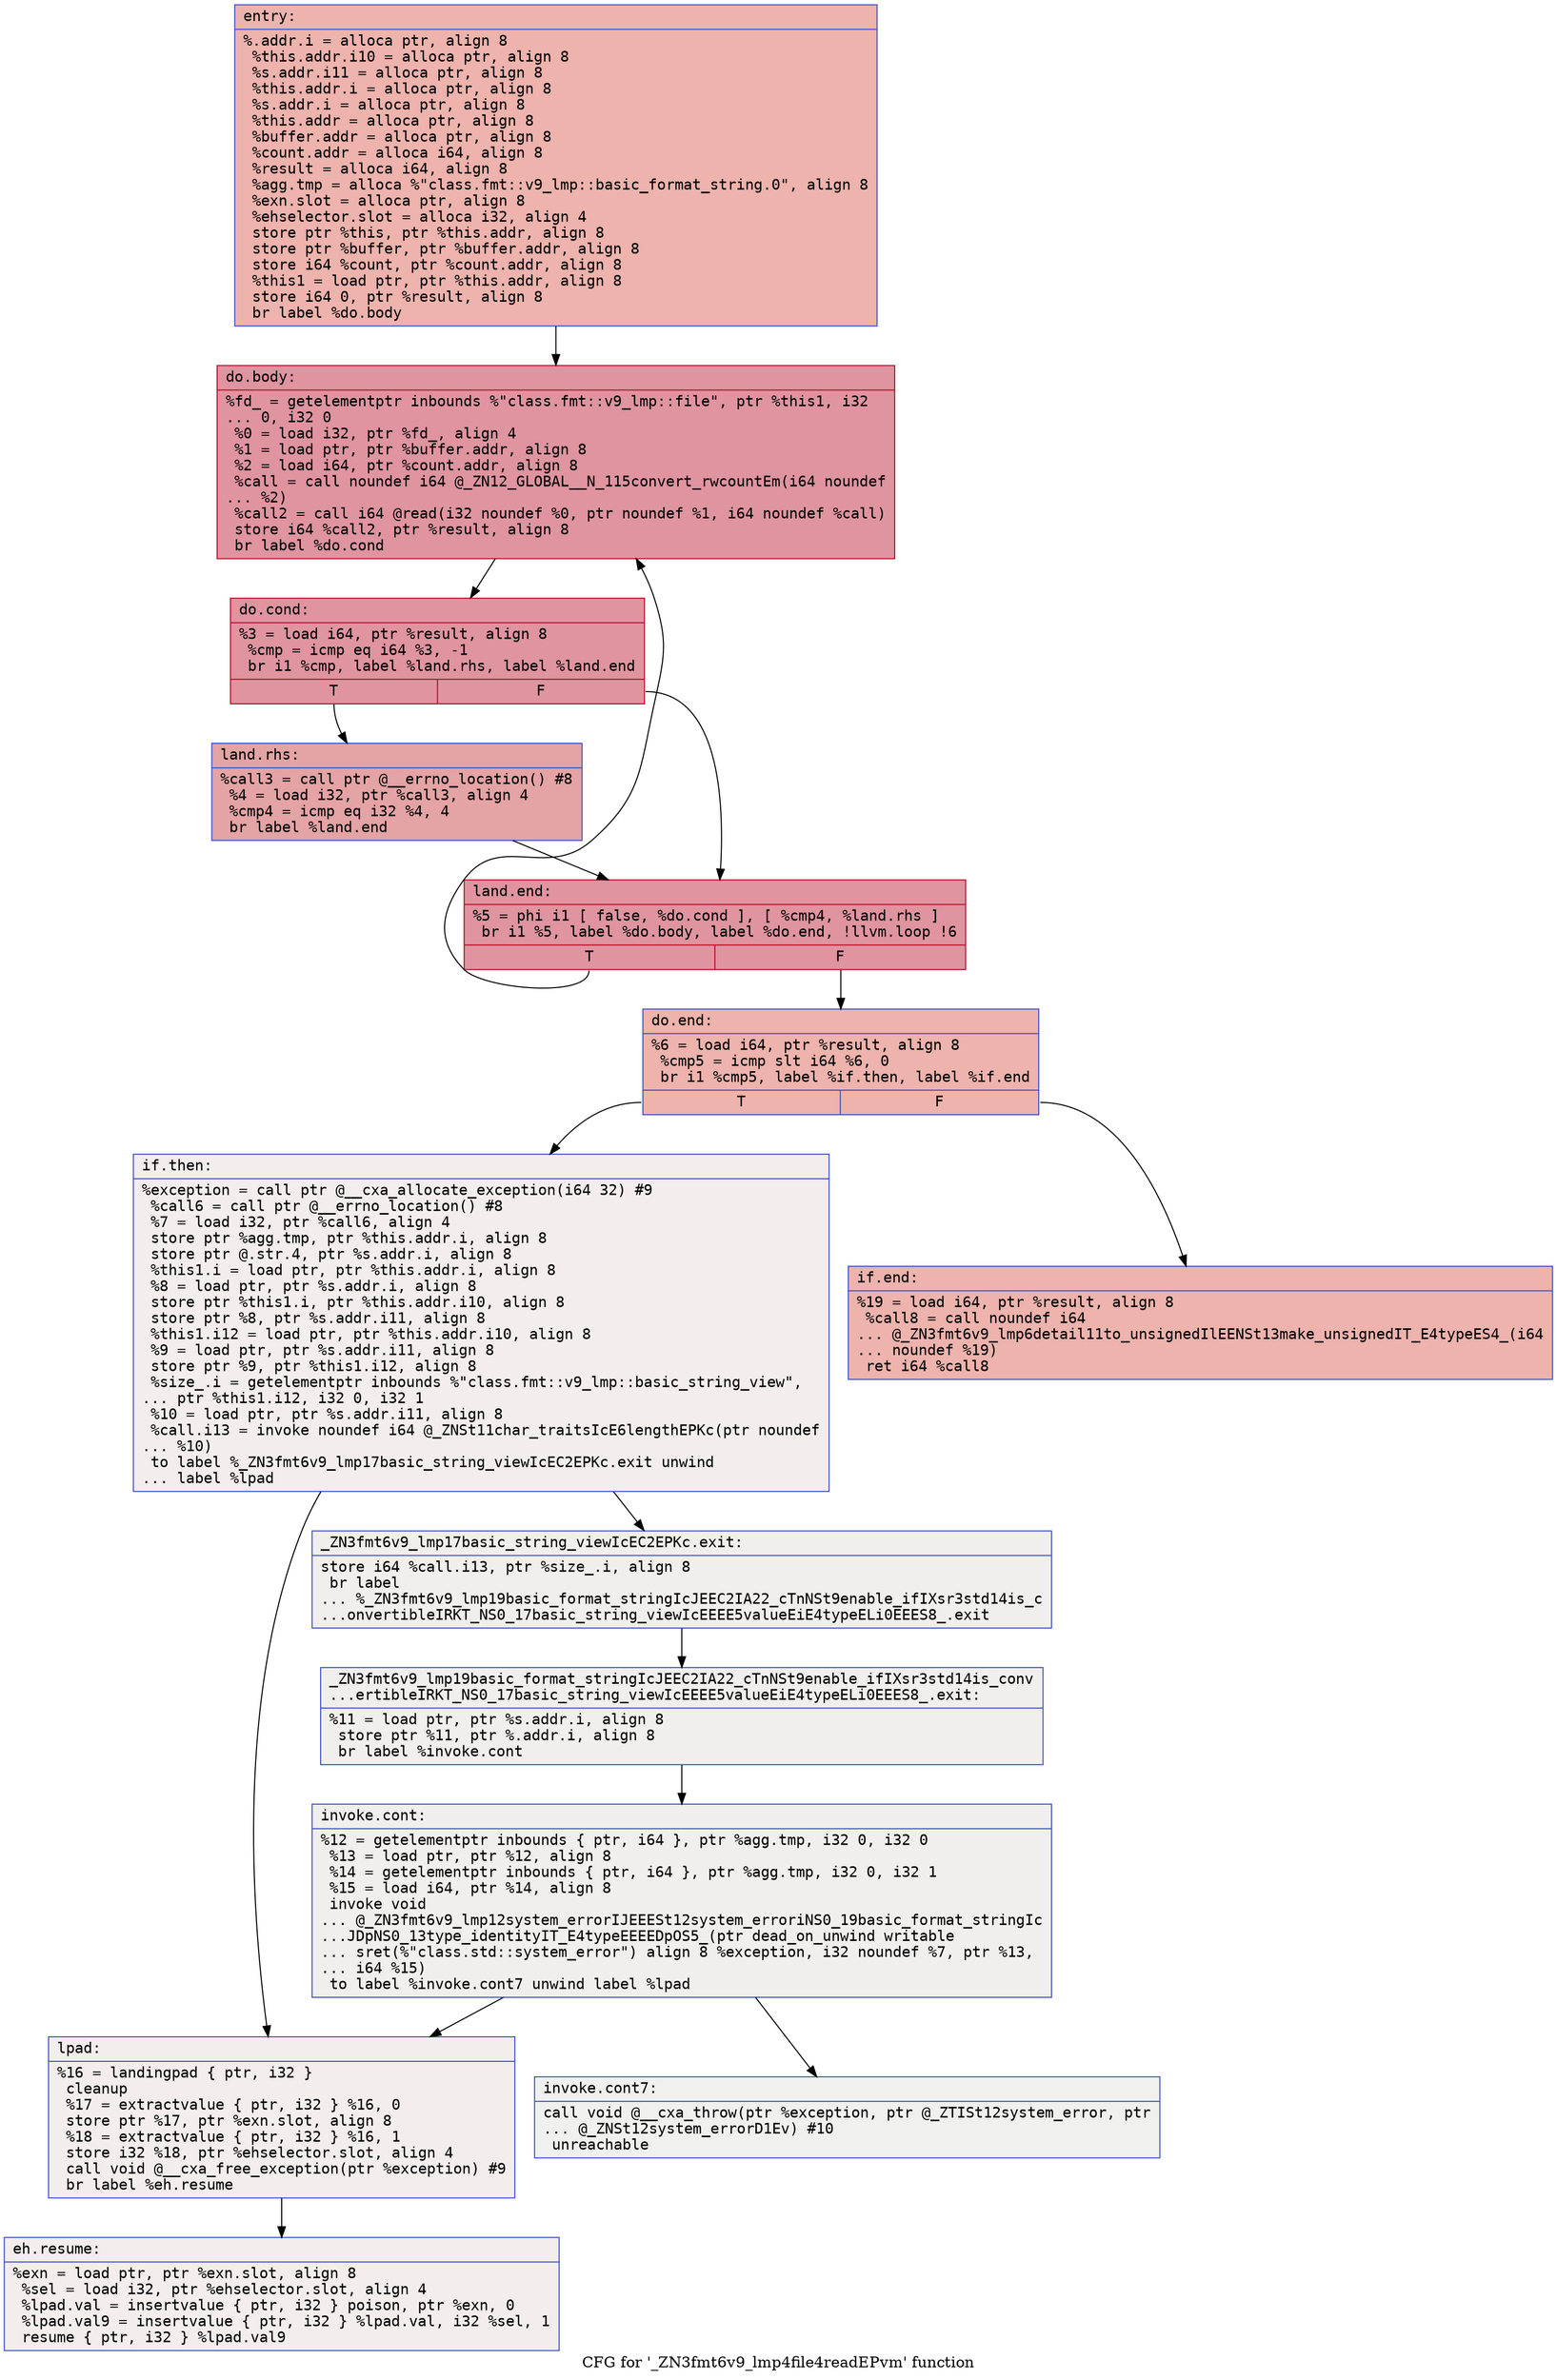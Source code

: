 digraph "CFG for '_ZN3fmt6v9_lmp4file4readEPvm' function" {
	label="CFG for '_ZN3fmt6v9_lmp4file4readEPvm' function";

	Node0x55957a4841f0 [shape=record,color="#3d50c3ff", style=filled, fillcolor="#d6524470" fontname="Courier",label="{entry:\l|  %.addr.i = alloca ptr, align 8\l  %this.addr.i10 = alloca ptr, align 8\l  %s.addr.i11 = alloca ptr, align 8\l  %this.addr.i = alloca ptr, align 8\l  %s.addr.i = alloca ptr, align 8\l  %this.addr = alloca ptr, align 8\l  %buffer.addr = alloca ptr, align 8\l  %count.addr = alloca i64, align 8\l  %result = alloca i64, align 8\l  %agg.tmp = alloca %\"class.fmt::v9_lmp::basic_format_string.0\", align 8\l  %exn.slot = alloca ptr, align 8\l  %ehselector.slot = alloca i32, align 4\l  store ptr %this, ptr %this.addr, align 8\l  store ptr %buffer, ptr %buffer.addr, align 8\l  store i64 %count, ptr %count.addr, align 8\l  %this1 = load ptr, ptr %this.addr, align 8\l  store i64 0, ptr %result, align 8\l  br label %do.body\l}"];
	Node0x55957a4841f0 -> Node0x55957a49a6e0[tooltip="entry -> do.body\nProbability 100.00%" ];
	Node0x55957a49a6e0 [shape=record,color="#b70d28ff", style=filled, fillcolor="#b70d2870" fontname="Courier",label="{do.body:\l|  %fd_ = getelementptr inbounds %\"class.fmt::v9_lmp::file\", ptr %this1, i32\l... 0, i32 0\l  %0 = load i32, ptr %fd_, align 4\l  %1 = load ptr, ptr %buffer.addr, align 8\l  %2 = load i64, ptr %count.addr, align 8\l  %call = call noundef i64 @_ZN12_GLOBAL__N_115convert_rwcountEm(i64 noundef\l... %2)\l  %call2 = call i64 @read(i32 noundef %0, ptr noundef %1, i64 noundef %call)\l  store i64 %call2, ptr %result, align 8\l  br label %do.cond\l}"];
	Node0x55957a49a6e0 -> Node0x55957a49adc0[tooltip="do.body -> do.cond\nProbability 100.00%" ];
	Node0x55957a49adc0 [shape=record,color="#b70d28ff", style=filled, fillcolor="#b70d2870" fontname="Courier",label="{do.cond:\l|  %3 = load i64, ptr %result, align 8\l  %cmp = icmp eq i64 %3, -1\l  br i1 %cmp, label %land.rhs, label %land.end\l|{<s0>T|<s1>F}}"];
	Node0x55957a49adc0:s0 -> Node0x55957a49afb0[tooltip="do.cond -> land.rhs\nProbability 37.50%" ];
	Node0x55957a49adc0:s1 -> Node0x55957a49b030[tooltip="do.cond -> land.end\nProbability 62.50%" ];
	Node0x55957a49afb0 [shape=record,color="#3d50c3ff", style=filled, fillcolor="#c32e3170" fontname="Courier",label="{land.rhs:\l|  %call3 = call ptr @__errno_location() #8\l  %4 = load i32, ptr %call3, align 4\l  %cmp4 = icmp eq i32 %4, 4\l  br label %land.end\l}"];
	Node0x55957a49afb0 -> Node0x55957a49b030[tooltip="land.rhs -> land.end\nProbability 100.00%" ];
	Node0x55957a49b030 [shape=record,color="#b70d28ff", style=filled, fillcolor="#b70d2870" fontname="Courier",label="{land.end:\l|  %5 = phi i1 [ false, %do.cond ], [ %cmp4, %land.rhs ]\l  br i1 %5, label %do.body, label %do.end, !llvm.loop !6\l|{<s0>T|<s1>F}}"];
	Node0x55957a49b030:s0 -> Node0x55957a49a6e0[tooltip="land.end -> do.body\nProbability 96.88%" ];
	Node0x55957a49b030:s1 -> Node0x55957a49b660[tooltip="land.end -> do.end\nProbability 3.12%" ];
	Node0x55957a49b660 [shape=record,color="#3d50c3ff", style=filled, fillcolor="#d6524470" fontname="Courier",label="{do.end:\l|  %6 = load i64, ptr %result, align 8\l  %cmp5 = icmp slt i64 %6, 0\l  br i1 %cmp5, label %if.then, label %if.end\l|{<s0>T|<s1>F}}"];
	Node0x55957a49b660:s0 -> Node0x55957a49b9a0[tooltip="do.end -> if.then\nProbability 0.00%" ];
	Node0x55957a49b660:s1 -> Node0x55957a49ba10[tooltip="do.end -> if.end\nProbability 100.00%" ];
	Node0x55957a49b9a0 [shape=record,color="#3d50c3ff", style=filled, fillcolor="#e5d8d170" fontname="Courier",label="{if.then:\l|  %exception = call ptr @__cxa_allocate_exception(i64 32) #9\l  %call6 = call ptr @__errno_location() #8\l  %7 = load i32, ptr %call6, align 4\l  store ptr %agg.tmp, ptr %this.addr.i, align 8\l  store ptr @.str.4, ptr %s.addr.i, align 8\l  %this1.i = load ptr, ptr %this.addr.i, align 8\l  %8 = load ptr, ptr %s.addr.i, align 8\l  store ptr %this1.i, ptr %this.addr.i10, align 8\l  store ptr %8, ptr %s.addr.i11, align 8\l  %this1.i12 = load ptr, ptr %this.addr.i10, align 8\l  %9 = load ptr, ptr %s.addr.i11, align 8\l  store ptr %9, ptr %this1.i12, align 8\l  %size_.i = getelementptr inbounds %\"class.fmt::v9_lmp::basic_string_view\",\l... ptr %this1.i12, i32 0, i32 1\l  %10 = load ptr, ptr %s.addr.i11, align 8\l  %call.i13 = invoke noundef i64 @_ZNSt11char_traitsIcE6lengthEPKc(ptr noundef\l... %10)\l          to label %_ZN3fmt6v9_lmp17basic_string_viewIcEC2EPKc.exit unwind\l... label %lpad\l}"];
	Node0x55957a49b9a0 -> Node0x55957a49c570[tooltip="if.then -> _ZN3fmt6v9_lmp17basic_string_viewIcEC2EPKc.exit\nProbability 50.00%" ];
	Node0x55957a49b9a0 -> Node0x55957a49c650[tooltip="if.then -> lpad\nProbability 50.00%" ];
	Node0x55957a49c570 [shape=record,color="#3d50c3ff", style=filled, fillcolor="#e0dbd870" fontname="Courier",label="{_ZN3fmt6v9_lmp17basic_string_viewIcEC2EPKc.exit:\l|  store i64 %call.i13, ptr %size_.i, align 8\l  br label\l... %_ZN3fmt6v9_lmp19basic_format_stringIcJEEC2IA22_cTnNSt9enable_ifIXsr3std14is_c\l...onvertibleIRKT_NS0_17basic_string_viewIcEEEE5valueEiE4typeELi0EEES8_.exit\l}"];
	Node0x55957a49c570 -> Node0x55957a49ca20[tooltip="_ZN3fmt6v9_lmp17basic_string_viewIcEC2EPKc.exit -> _ZN3fmt6v9_lmp19basic_format_stringIcJEEC2IA22_cTnNSt9enable_ifIXsr3std14is_convertibleIRKT_NS0_17basic_string_viewIcEEEE5valueEiE4typeELi0EEES8_.exit\nProbability 100.00%" ];
	Node0x55957a49ca20 [shape=record,color="#3d50c3ff", style=filled, fillcolor="#e0dbd870" fontname="Courier",label="{_ZN3fmt6v9_lmp19basic_format_stringIcJEEC2IA22_cTnNSt9enable_ifIXsr3std14is_conv\l...ertibleIRKT_NS0_17basic_string_viewIcEEEE5valueEiE4typeELi0EEES8_.exit:\l|  %11 = load ptr, ptr %s.addr.i, align 8\l  store ptr %11, ptr %.addr.i, align 8\l  br label %invoke.cont\l}"];
	Node0x55957a49ca20 -> Node0x55957a49cd50[tooltip="_ZN3fmt6v9_lmp19basic_format_stringIcJEEC2IA22_cTnNSt9enable_ifIXsr3std14is_convertibleIRKT_NS0_17basic_string_viewIcEEEE5valueEiE4typeELi0EEES8_.exit -> invoke.cont\nProbability 100.00%" ];
	Node0x55957a49cd50 [shape=record,color="#3d50c3ff", style=filled, fillcolor="#e0dbd870" fontname="Courier",label="{invoke.cont:\l|  %12 = getelementptr inbounds \{ ptr, i64 \}, ptr %agg.tmp, i32 0, i32 0\l  %13 = load ptr, ptr %12, align 8\l  %14 = getelementptr inbounds \{ ptr, i64 \}, ptr %agg.tmp, i32 0, i32 1\l  %15 = load i64, ptr %14, align 8\l  invoke void\l... @_ZN3fmt6v9_lmp12system_errorIJEEESt12system_erroriNS0_19basic_format_stringIc\l...JDpNS0_13type_identityIT_E4typeEEEEDpOS5_(ptr dead_on_unwind writable\l... sret(%\"class.std::system_error\") align 8 %exception, i32 noundef %7, ptr %13,\l... i64 %15)\l          to label %invoke.cont7 unwind label %lpad\l}"];
	Node0x55957a49cd50 -> Node0x55957a49d110[tooltip="invoke.cont -> invoke.cont7\nProbability 50.00%" ];
	Node0x55957a49cd50 -> Node0x55957a49c650[tooltip="invoke.cont -> lpad\nProbability 50.00%" ];
	Node0x55957a49d110 [shape=record,color="#3d50c3ff", style=filled, fillcolor="#dedcdb70" fontname="Courier",label="{invoke.cont7:\l|  call void @__cxa_throw(ptr %exception, ptr @_ZTISt12system_error, ptr\l... @_ZNSt12system_errorD1Ev) #10\l  unreachable\l}"];
	Node0x55957a49c650 [shape=record,color="#3d50c3ff", style=filled, fillcolor="#e3d9d370" fontname="Courier",label="{lpad:\l|  %16 = landingpad \{ ptr, i32 \}\l          cleanup\l  %17 = extractvalue \{ ptr, i32 \} %16, 0\l  store ptr %17, ptr %exn.slot, align 8\l  %18 = extractvalue \{ ptr, i32 \} %16, 1\l  store i32 %18, ptr %ehselector.slot, align 4\l  call void @__cxa_free_exception(ptr %exception) #9\l  br label %eh.resume\l}"];
	Node0x55957a49c650 -> Node0x55957a49d7f0[tooltip="lpad -> eh.resume\nProbability 100.00%" ];
	Node0x55957a49ba10 [shape=record,color="#3d50c3ff", style=filled, fillcolor="#d6524470" fontname="Courier",label="{if.end:\l|  %19 = load i64, ptr %result, align 8\l  %call8 = call noundef i64\l... @_ZN3fmt6v9_lmp6detail11to_unsignedIlEENSt13make_unsignedIT_E4typeES4_(i64\l... noundef %19)\l  ret i64 %call8\l}"];
	Node0x55957a49d7f0 [shape=record,color="#3d50c3ff", style=filled, fillcolor="#e3d9d370" fontname="Courier",label="{eh.resume:\l|  %exn = load ptr, ptr %exn.slot, align 8\l  %sel = load i32, ptr %ehselector.slot, align 4\l  %lpad.val = insertvalue \{ ptr, i32 \} poison, ptr %exn, 0\l  %lpad.val9 = insertvalue \{ ptr, i32 \} %lpad.val, i32 %sel, 1\l  resume \{ ptr, i32 \} %lpad.val9\l}"];
}

